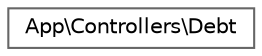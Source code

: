 digraph "Graphical Class Hierarchy"
{
 // LATEX_PDF_SIZE
  bgcolor="transparent";
  edge [fontname=Helvetica,fontsize=10,labelfontname=Helvetica,labelfontsize=10];
  node [fontname=Helvetica,fontsize=10,shape=box,height=0.2,width=0.4];
  rankdir="LR";
  Node0 [id="Node000000",label="App\\Controllers\\Debt",height=0.2,width=0.4,color="grey40", fillcolor="white", style="filled",URL="$classApp_1_1Controllers_1_1Debt.html",tooltip=" "];
}
